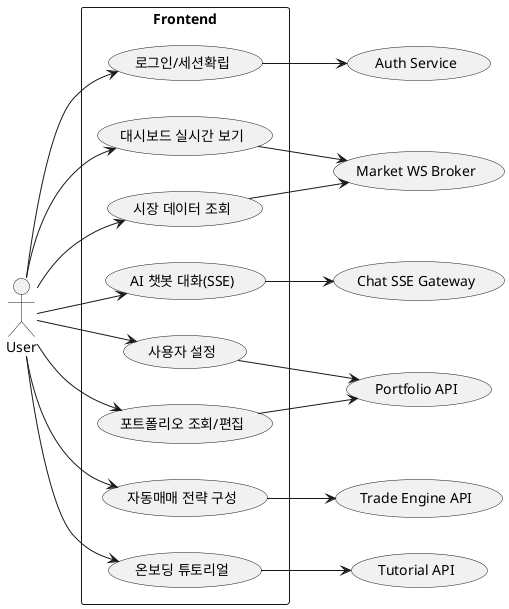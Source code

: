 @startuml
left to right direction
actor User
rectangle Frontend as FE {
  usecase UC_Login as "로그인/세션확립"
  usecase UC_ViewDashboard as "대시보드 실시간 보기"
  usecase UC_ChatAI as "AI 챗봇 대화(SSE)"
  usecase UC_ManagePortfolio as "포트폴리오 조회/편집"
  usecase UC_Autotrade as "자동매매 전략 구성"
  usecase UC_Settings as "사용자 설정"
  usecase UC_Tutorial as "온보딩 튜토리얼"
  usecase UC_MarketData as "시장 데이터 조회"
}

User --> UC_Login
User --> UC_ViewDashboard
User --> UC_ChatAI
User --> UC_ManagePortfolio
User --> UC_Autotrade
User --> UC_Settings
User --> UC_Tutorial
User --> UC_MarketData

UC_Login --> (Auth Service)
UC_ViewDashboard --> (Market WS Broker)
UC_ChatAI --> (Chat SSE Gateway)
UC_ManagePortfolio --> (Portfolio API)
UC_Autotrade --> (Trade Engine API)
UC_Settings --> (Portfolio API)
UC_MarketData --> (Market WS Broker)
UC_Tutorial --> (Tutorial API)
@enduml
